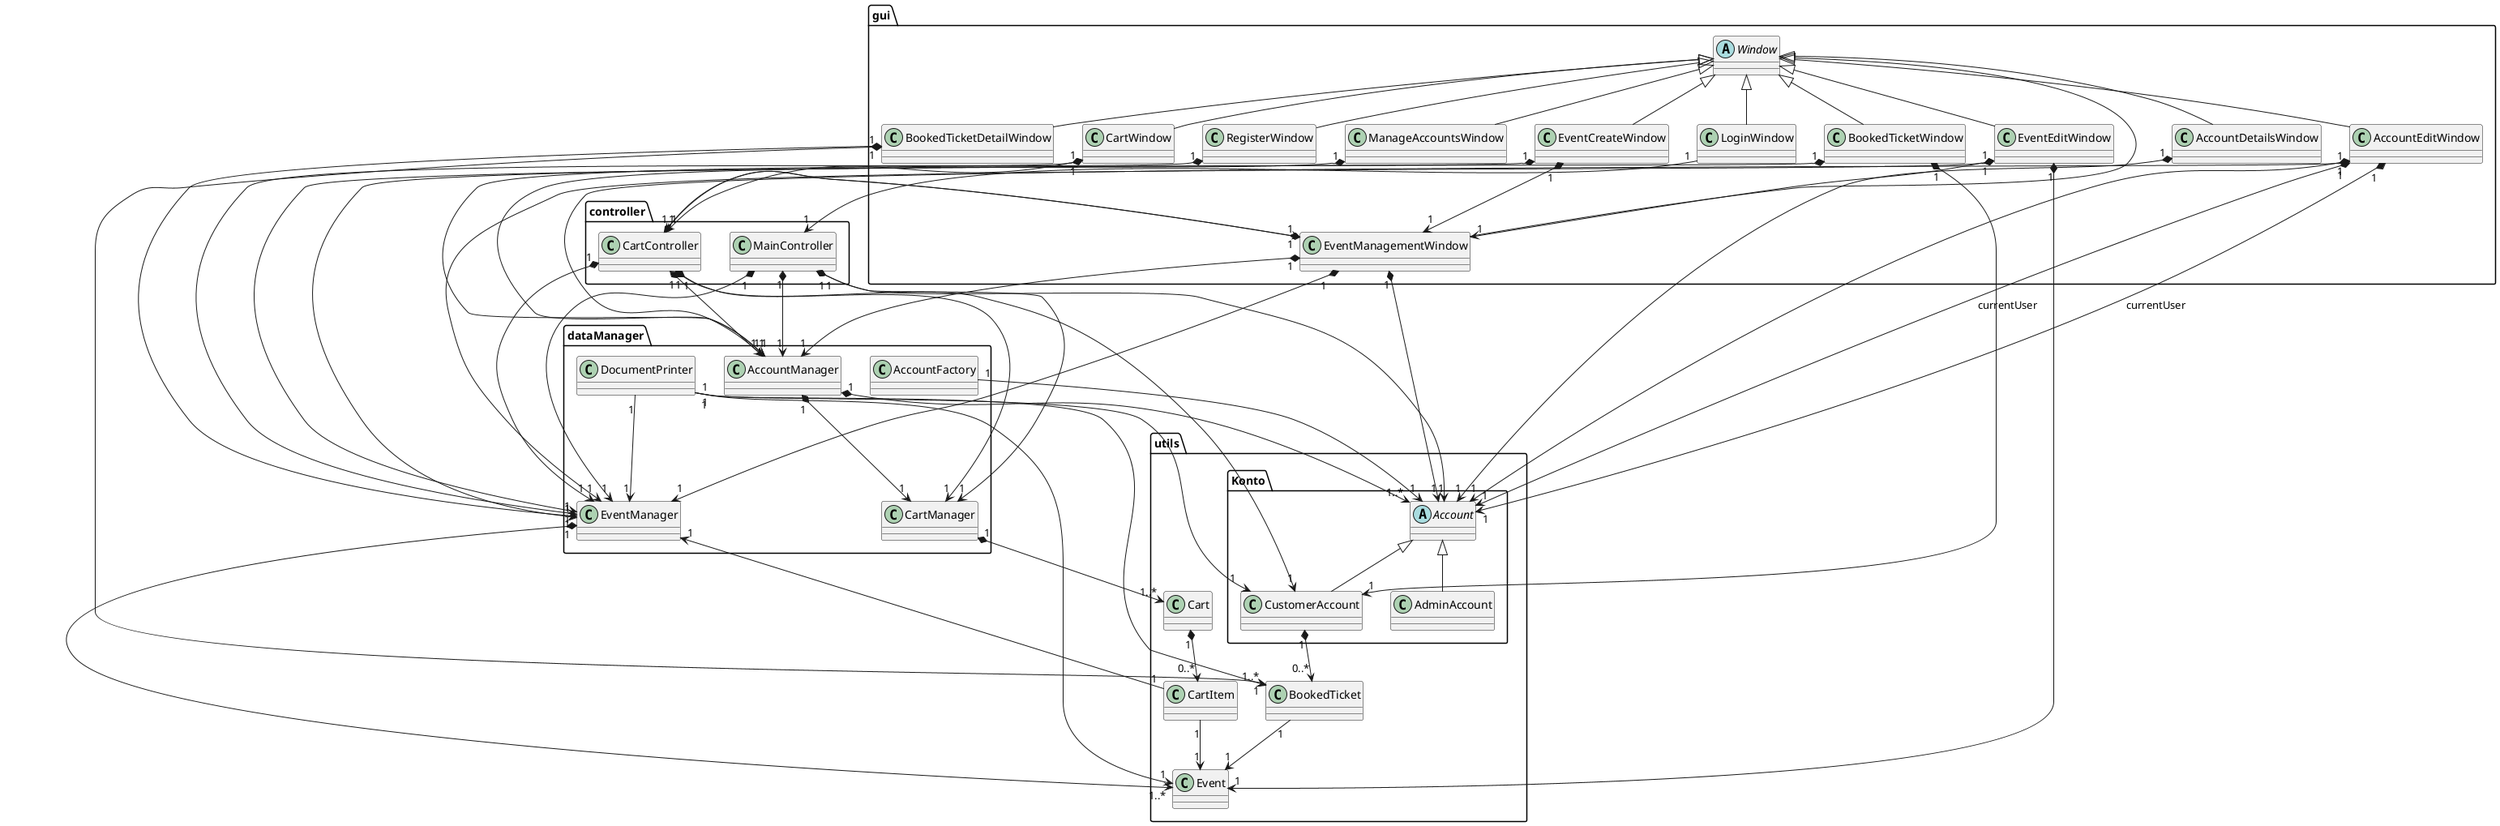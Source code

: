 @startuml
package controller {
    class CartController {
    }

    class MainController {
    }
}

package dataManager {
    class AccountManager {
    }

    class CartManager {
    }

    class EventManager {
    }

    class DocumentPrinter {
    }

    class AccountFactory {
    }
}

package utils {
    class Cart {
    }

    class CartItem {
    }

    class Event {
    }

    class BookedTicket {
    }
}

package utils.Konto {
    abstract class Account {
    }

    class CustomerAccount extends Account {
    }

    class AdminAccount extends Account {
    }
}

package gui {
    abstract class Window {
    }

    class EventManagementWindow extends Window {
    }

    class CartWindow extends Window {
    }

    class LoginWindow extends Window {
    }

    class EventCreateWindow extends Window {
    }

    class EventEditWindow extends Window {
    }

    class BookedTicketWindow extends Window {
    }

    class BookedTicketDetailWindow extends Window {
    }

    class AccountDetailsWindow extends Window {
    }

    class AccountEditWindow extends Window {
    }

    class RegisterWindow extends Window {
    }

    class ManageAccountsWindow extends Window {
    }
}

' Relationen im Controller
MainController "1" *--> "1" AccountManager
MainController "1" *--> "1" EventManager
MainController "1" *--> "1" CartManager
MainController "1" *--> "1" Account

CartController "1" *--> "1" EventManager
CartController "1" *--> "1" EventManagementWindow
CartController "1" *--> "1" CustomerAccount
CartController "1" *--> "1" CartManager
CartController "1" *--> "1" AccountManager

' Relationen im Datenmanager
AccountManager "1" *--> "1..*" Account
AccountManager "1" *--> "1" CartManager

CartManager "1" *--> "1..*" Cart

EventManager "1" *--> "1..*" Event

DocumentPrinter "1" --> "1..*" BookedTicket
DocumentPrinter "1" --> "1" CustomerAccount
DocumentPrinter "1" --> "1" EventManager
DocumentPrinter "1" --> "1" Event

AccountFactory "1" --> "1" Account

' Relationen im Warenkorb
Cart "1" *--> "0..*" CartItem
CartItem "1" --> "1" EventManager
CartItem "1" --> "1" Event

' Relationen für Events und Buchungen
CustomerAccount "1" *--> "0..*" BookedTicket
BookedTicket "1" --> "1" Event

' Relationen für GUI-Klassen
EventManagementWindow "1" *--> "1" EventManager
EventManagementWindow "1" *--> "1" CartController
EventManagementWindow "1" *--> "1" AccountManager
EventManagementWindow "1" *--> "1" Account

CartWindow "1" *--> "1" CartController
CartWindow "1" *--> "1" EventManager

LoginWindow "1" --> "1" MainController

EventCreateWindow "1" *--> "1" EventManager
EventCreateWindow "1" *--> "1" EventManagementWindow

EventEditWindow "1" *--> "1" EventManager
EventEditWindow "1" *--> "1" Event
EventEditWindow "1" *--> "1" EventManagementWindow

BookedTicketWindow "1" *--> "1" CustomerAccount
BookedTicketWindow "1" *--> "1" EventManager

BookedTicketDetailWindow "1" *--> "1" BookedTicket
BookedTicketDetailWindow "1" *--> "1" EventManager

AccountDetailsWindow "1" *--> "1" Account

AccountEditWindow "1" *--> "1" AccountManager
AccountEditWindow "1" *--> "1" Account
AccountEditWindow "1" *--> "1" Account : currentUser


RegisterWindow "1" *--> "1" AccountManager

ManageAccountsWindow "1" *--> "1" AccountManager
AccountEditWindow "1" *--> "1" Account : currentUser


@enduml



@enduml
